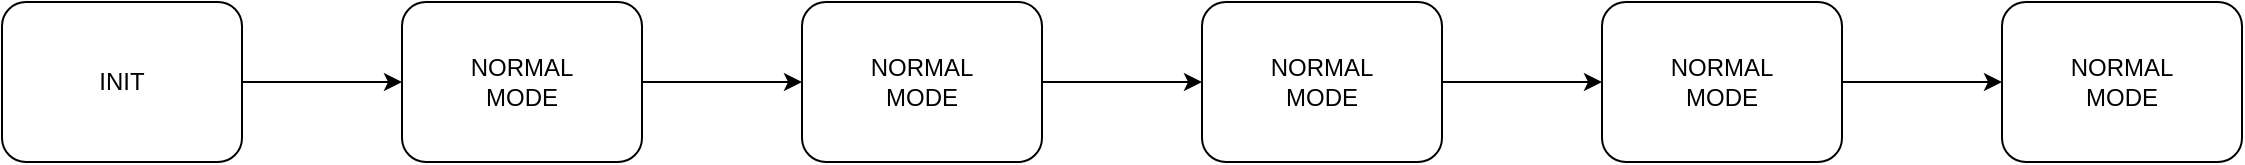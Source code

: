 <mxfile version="22.1.8" type="github">
  <diagram name="Page-1" id="D26T6kKbvl3Vcycv1xWt">
    <mxGraphModel dx="1500" dy="797" grid="1" gridSize="10" guides="1" tooltips="1" connect="1" arrows="1" fold="1" page="1" pageScale="1" pageWidth="850" pageHeight="1100" math="0" shadow="0">
      <root>
        <mxCell id="0" />
        <mxCell id="1" parent="0" />
        <mxCell id="LAHvH7Ds2GCxgvH8qXSM-3" style="edgeStyle=orthogonalEdgeStyle;rounded=0;orthogonalLoop=1;jettySize=auto;html=1;" edge="1" parent="1" source="LAHvH7Ds2GCxgvH8qXSM-1">
          <mxGeometry relative="1" as="geometry">
            <mxPoint x="240" y="200" as="targetPoint" />
          </mxGeometry>
        </mxCell>
        <mxCell id="LAHvH7Ds2GCxgvH8qXSM-1" value="INIT" style="rounded=1;whiteSpace=wrap;html=1;" vertex="1" parent="1">
          <mxGeometry x="40" y="160" width="120" height="80" as="geometry" />
        </mxCell>
        <mxCell id="LAHvH7Ds2GCxgvH8qXSM-4" value="&lt;div&gt;NORMAL&lt;/div&gt;&lt;div&gt;MODE&lt;br&gt;&lt;/div&gt;" style="rounded=1;whiteSpace=wrap;html=1;" vertex="1" parent="1">
          <mxGeometry x="240" y="160" width="120" height="80" as="geometry" />
        </mxCell>
        <mxCell id="LAHvH7Ds2GCxgvH8qXSM-5" style="edgeStyle=orthogonalEdgeStyle;rounded=0;orthogonalLoop=1;jettySize=auto;html=1;" edge="1" parent="1">
          <mxGeometry relative="1" as="geometry">
            <mxPoint x="440" y="200" as="targetPoint" />
            <mxPoint x="360" y="200" as="sourcePoint" />
          </mxGeometry>
        </mxCell>
        <mxCell id="LAHvH7Ds2GCxgvH8qXSM-6" value="&lt;div&gt;NORMAL&lt;/div&gt;&lt;div&gt;MODE&lt;br&gt;&lt;/div&gt;" style="rounded=1;whiteSpace=wrap;html=1;" vertex="1" parent="1">
          <mxGeometry x="440" y="160" width="120" height="80" as="geometry" />
        </mxCell>
        <mxCell id="LAHvH7Ds2GCxgvH8qXSM-7" style="edgeStyle=orthogonalEdgeStyle;rounded=0;orthogonalLoop=1;jettySize=auto;html=1;" edge="1" parent="1">
          <mxGeometry relative="1" as="geometry">
            <mxPoint x="640" y="200" as="targetPoint" />
            <mxPoint x="560" y="200" as="sourcePoint" />
          </mxGeometry>
        </mxCell>
        <mxCell id="LAHvH7Ds2GCxgvH8qXSM-8" value="&lt;div&gt;NORMAL&lt;/div&gt;&lt;div&gt;MODE&lt;br&gt;&lt;/div&gt;" style="rounded=1;whiteSpace=wrap;html=1;" vertex="1" parent="1">
          <mxGeometry x="640" y="160" width="120" height="80" as="geometry" />
        </mxCell>
        <mxCell id="LAHvH7Ds2GCxgvH8qXSM-9" style="edgeStyle=orthogonalEdgeStyle;rounded=0;orthogonalLoop=1;jettySize=auto;html=1;" edge="1" parent="1">
          <mxGeometry relative="1" as="geometry">
            <mxPoint x="840" y="200" as="targetPoint" />
            <mxPoint x="760" y="200" as="sourcePoint" />
          </mxGeometry>
        </mxCell>
        <mxCell id="LAHvH7Ds2GCxgvH8qXSM-10" value="&lt;div&gt;NORMAL&lt;/div&gt;&lt;div&gt;MODE&lt;br&gt;&lt;/div&gt;" style="rounded=1;whiteSpace=wrap;html=1;" vertex="1" parent="1">
          <mxGeometry x="840" y="160" width="120" height="80" as="geometry" />
        </mxCell>
        <mxCell id="LAHvH7Ds2GCxgvH8qXSM-11" style="edgeStyle=orthogonalEdgeStyle;rounded=0;orthogonalLoop=1;jettySize=auto;html=1;" edge="1" parent="1">
          <mxGeometry relative="1" as="geometry">
            <mxPoint x="1040" y="200" as="targetPoint" />
            <mxPoint x="960" y="200" as="sourcePoint" />
          </mxGeometry>
        </mxCell>
        <mxCell id="LAHvH7Ds2GCxgvH8qXSM-12" value="&lt;div&gt;NORMAL&lt;/div&gt;&lt;div&gt;MODE&lt;br&gt;&lt;/div&gt;" style="rounded=1;whiteSpace=wrap;html=1;" vertex="1" parent="1">
          <mxGeometry x="1040" y="160" width="120" height="80" as="geometry" />
        </mxCell>
      </root>
    </mxGraphModel>
  </diagram>
</mxfile>
